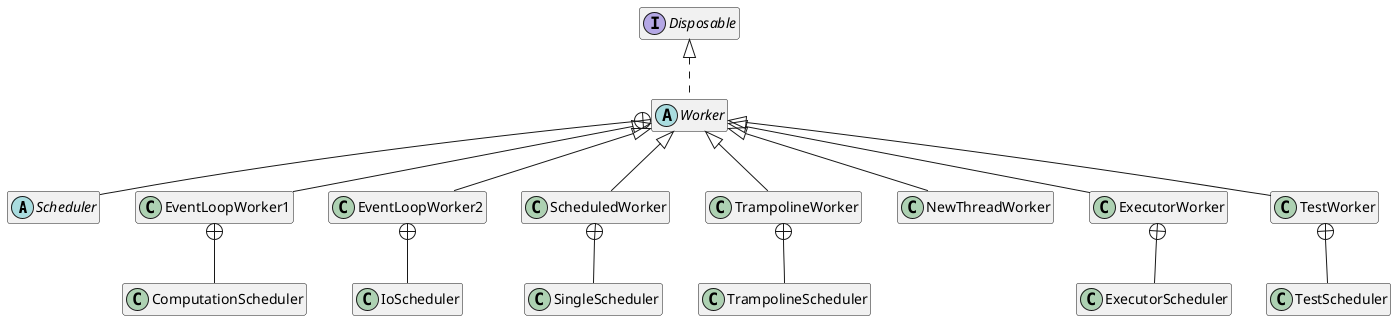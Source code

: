@startuml

abstract class Scheduler
abstract class Worker
interface Disposable

Disposable <|.. Worker
Worker +-- Scheduler

Worker <|-- EventLoopWorker1
Worker <|-- EventLoopWorker2
Worker <|-- ScheduledWorker
Worker <|-- TrampolineWorker
Worker <|-- NewThreadWorker
Worker <|-- ExecutorWorker
Worker <|-- TestWorker
EventLoopWorker1 +-- ComputationScheduler
EventLoopWorker2 +-- IoScheduler
ScheduledWorker +-- SingleScheduler
TrampolineWorker +-- TrampolineScheduler
ExecutorWorker +-- ExecutorScheduler
TestWorker +-- TestScheduler

hide members
@enduml